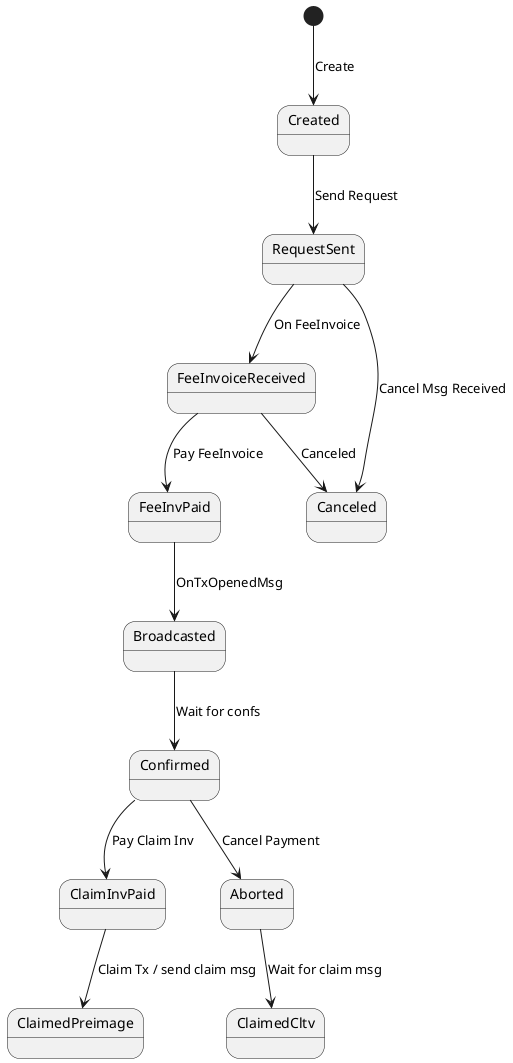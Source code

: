 @startuml
[*] --> Created : Create
Created --> RequestSent: Send Request
RequestSent --> FeeInvoiceReceived:  On FeeInvoice
RequestSent --> Canceled: Cancel Msg Received
'note on link: Receiver sends cancel msg due to policy
FeeInvoiceReceived --> FeeInvPaid: Pay FeeInvoice
FeeInvoiceReceived --> Canceled: Canceled
'note on link: Sender can't/doesn't want to pay the fee
FeeInvPaid --> Broadcasted: OnTxOpenedMsg
Broadcasted --> Confirmed: Wait for confs
Confirmed --> ClaimInvPaid: Pay Claim Inv
Confirmed --> Aborted: Cancel Payment
Aborted --> ClaimedCltv: Wait for claim msg
ClaimInvPaid --> ClaimedPreimage: Claim Tx / send claim msg
@enduml